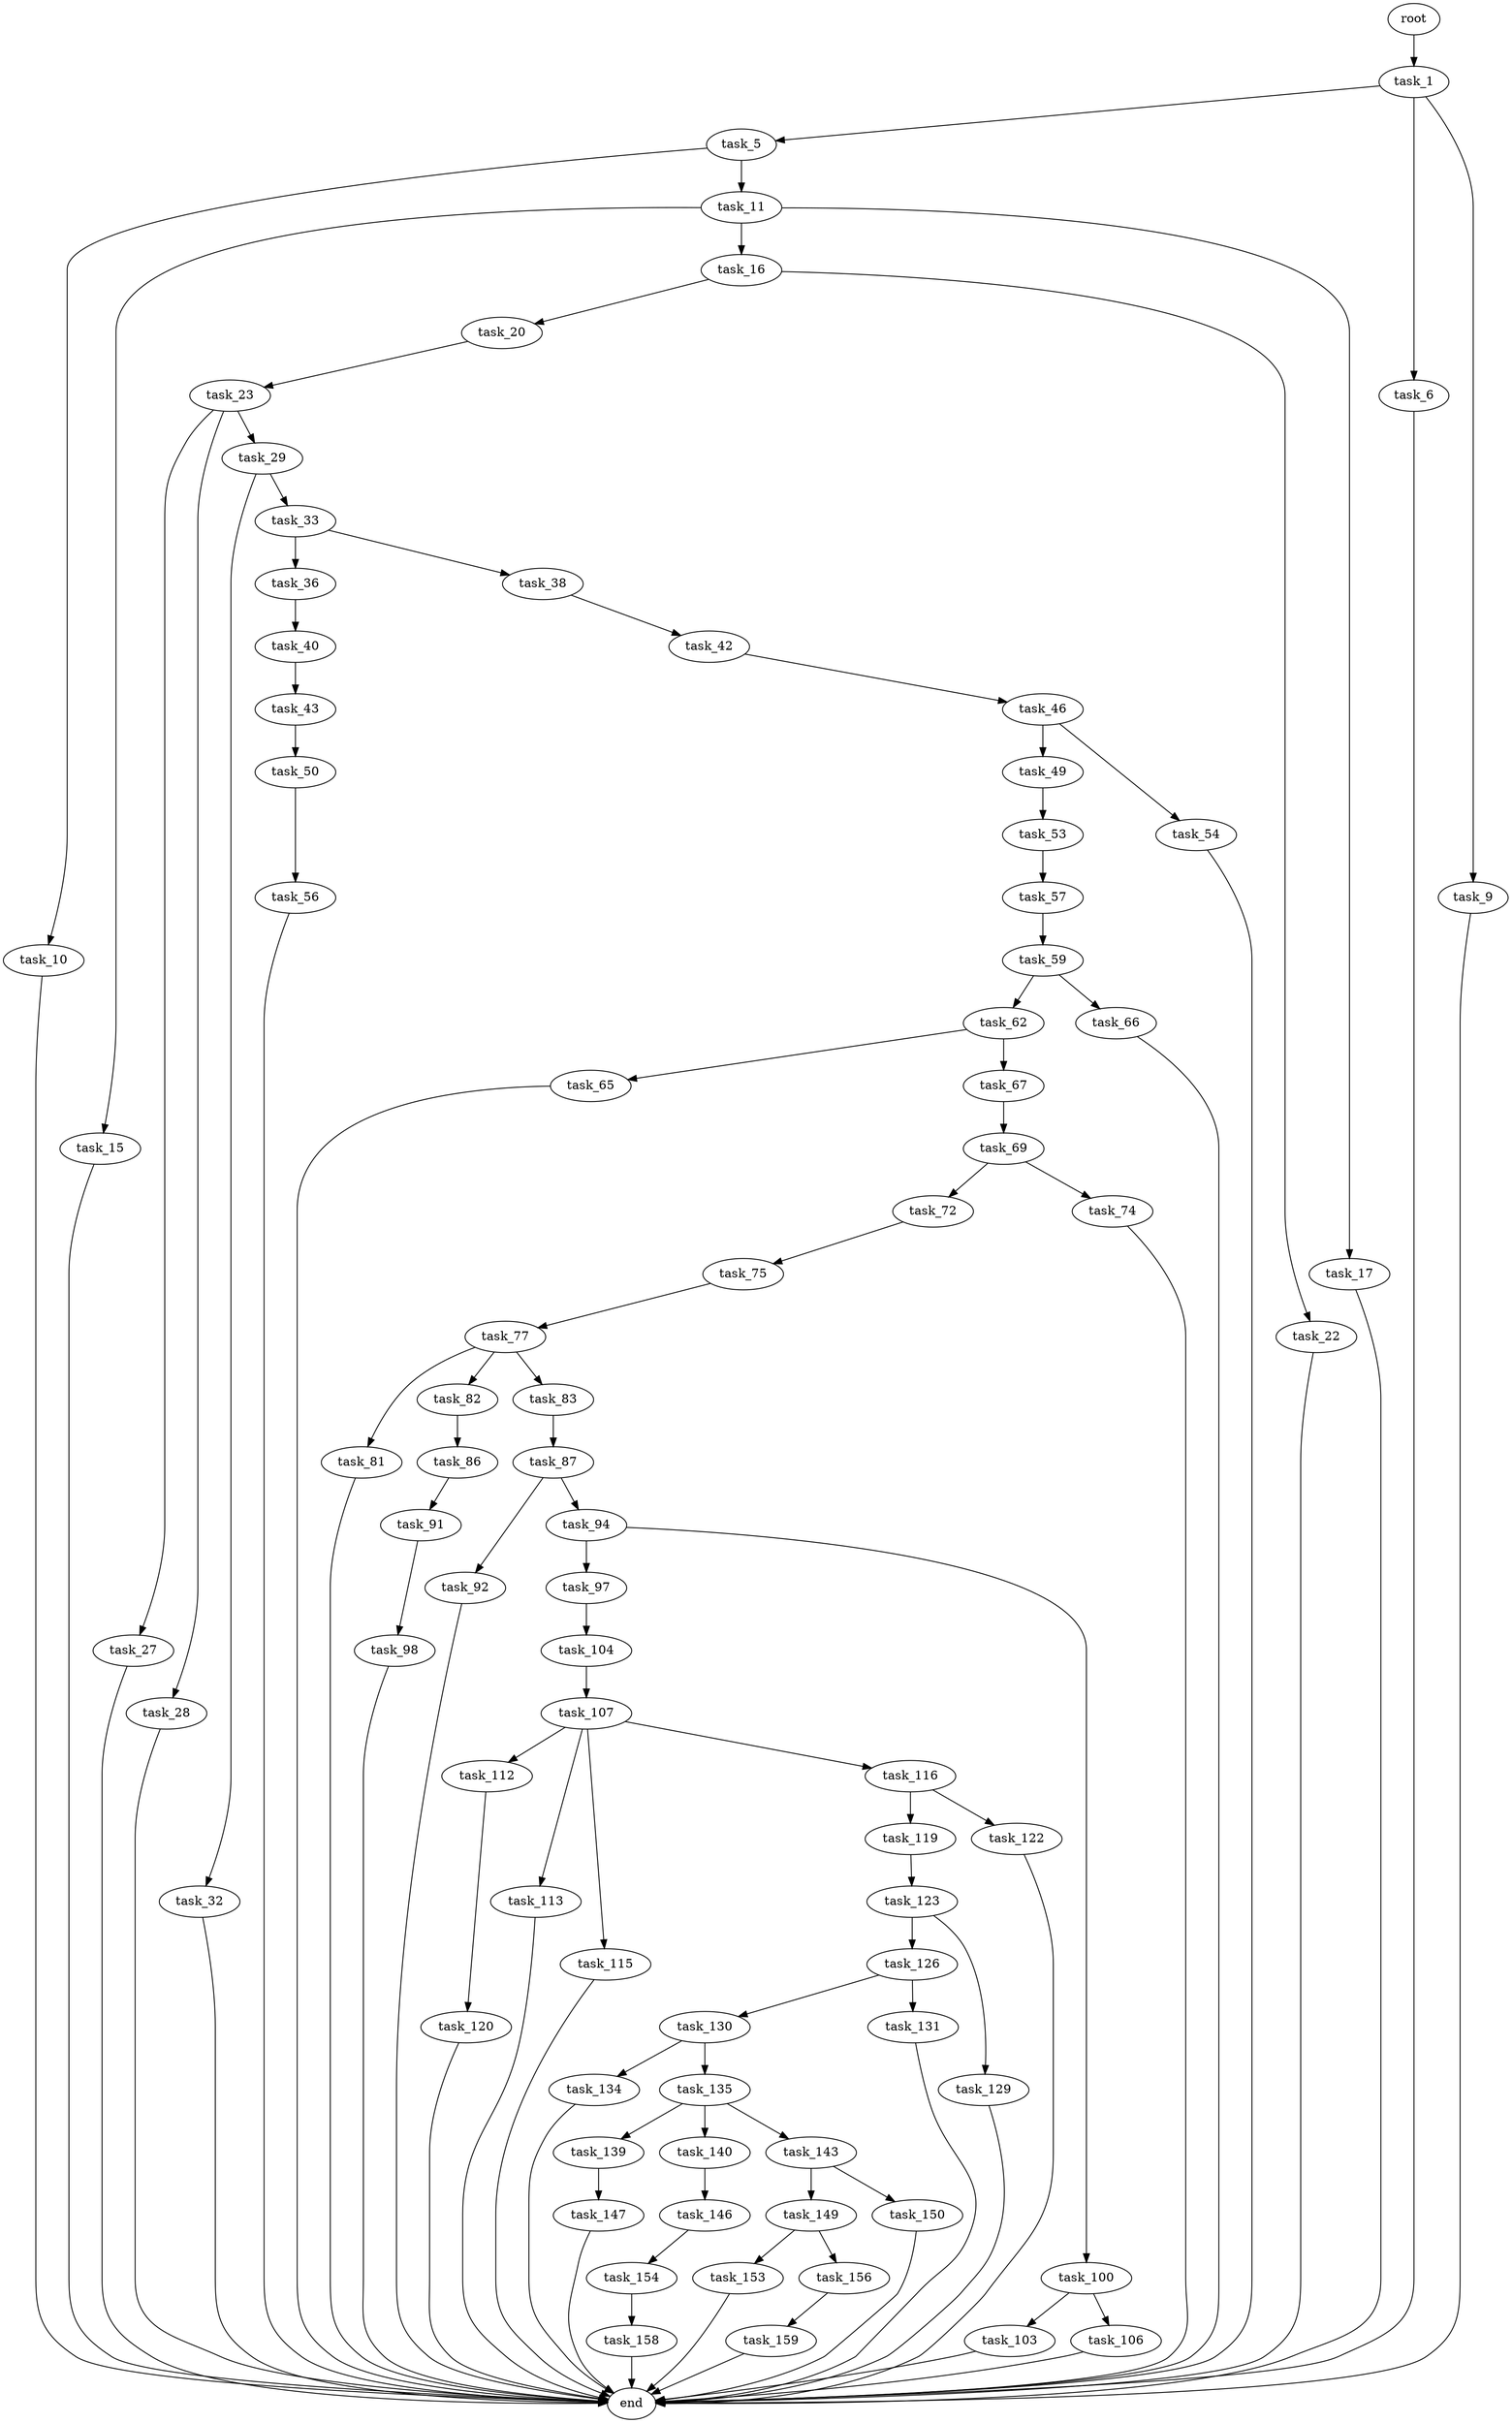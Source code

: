 digraph G {
  root [size="0.000000"];
  task_1 [size="134217728000.000000"];
  task_5 [size="423160970947.000000"];
  task_6 [size="355867437429.000000"];
  task_9 [size="1877527676.000000"];
  task_10 [size="1075557353360.000000"];
  task_11 [size="3645259257.000000"];
  end [size="0.000000"];
  task_15 [size="1008756668509.000000"];
  task_16 [size="3426571296.000000"];
  task_17 [size="9746616672.000000"];
  task_20 [size="2896346352.000000"];
  task_22 [size="872849467985.000000"];
  task_23 [size="603698712448.000000"];
  task_27 [size="24980344960.000000"];
  task_28 [size="549755813888.000000"];
  task_29 [size="6264005756.000000"];
  task_32 [size="650774138644.000000"];
  task_33 [size="46411327338.000000"];
  task_36 [size="8589934592.000000"];
  task_38 [size="23071176403.000000"];
  task_40 [size="49669911469.000000"];
  task_42 [size="31675516064.000000"];
  task_43 [size="1308761130.000000"];
  task_46 [size="6059359946.000000"];
  task_50 [size="591409560035.000000"];
  task_49 [size="506240091909.000000"];
  task_54 [size="7694207784.000000"];
  task_53 [size="68719476736.000000"];
  task_56 [size="1098578900661.000000"];
  task_57 [size="549755813888.000000"];
  task_59 [size="1175012203518.000000"];
  task_62 [size="273263706175.000000"];
  task_66 [size="47457860719.000000"];
  task_65 [size="9178377702.000000"];
  task_67 [size="549755813888.000000"];
  task_69 [size="68719476736.000000"];
  task_72 [size="231928233984.000000"];
  task_74 [size="8589934592.000000"];
  task_75 [size="341411174030.000000"];
  task_77 [size="8112118494.000000"];
  task_81 [size="10514660840.000000"];
  task_82 [size="368293445632.000000"];
  task_83 [size="23152579894.000000"];
  task_86 [size="68719476736.000000"];
  task_87 [size="4843099808.000000"];
  task_91 [size="611222611155.000000"];
  task_92 [size="596624640887.000000"];
  task_94 [size="17272174550.000000"];
  task_98 [size="134217728000.000000"];
  task_97 [size="549755813888.000000"];
  task_100 [size="23708431849.000000"];
  task_104 [size="7038524624.000000"];
  task_103 [size="1125436427709.000000"];
  task_106 [size="2970896520.000000"];
  task_107 [size="782757789696.000000"];
  task_112 [size="1073741824000.000000"];
  task_113 [size="3137556810.000000"];
  task_115 [size="259142403590.000000"];
  task_116 [size="77795993095.000000"];
  task_120 [size="695418365791.000000"];
  task_119 [size="134217728000.000000"];
  task_122 [size="34363077353.000000"];
  task_123 [size="134217728000.000000"];
  task_126 [size="327228990013.000000"];
  task_129 [size="750851560.000000"];
  task_130 [size="221173705946.000000"];
  task_131 [size="152103958744.000000"];
  task_134 [size="1073741824000.000000"];
  task_135 [size="134217728000.000000"];
  task_139 [size="134217728000.000000"];
  task_140 [size="1911799778.000000"];
  task_143 [size="247324450121.000000"];
  task_147 [size="276737222288.000000"];
  task_146 [size="13546350836.000000"];
  task_149 [size="94616840142.000000"];
  task_150 [size="231928233984.000000"];
  task_154 [size="368293445632.000000"];
  task_153 [size="68719476736.000000"];
  task_156 [size="36438230623.000000"];
  task_158 [size="130905654674.000000"];
  task_159 [size="8589934592.000000"];

  root -> task_1 [size="1.000000"];
  task_1 -> task_5 [size="209715200.000000"];
  task_1 -> task_6 [size="209715200.000000"];
  task_1 -> task_9 [size="209715200.000000"];
  task_5 -> task_10 [size="679477248.000000"];
  task_5 -> task_11 [size="679477248.000000"];
  task_6 -> end [size="1.000000"];
  task_9 -> end [size="1.000000"];
  task_10 -> end [size="1.000000"];
  task_11 -> task_15 [size="411041792.000000"];
  task_11 -> task_16 [size="411041792.000000"];
  task_11 -> task_17 [size="411041792.000000"];
  task_15 -> end [size="1.000000"];
  task_16 -> task_20 [size="134217728.000000"];
  task_16 -> task_22 [size="134217728.000000"];
  task_17 -> end [size="1.000000"];
  task_20 -> task_23 [size="134217728.000000"];
  task_22 -> end [size="1.000000"];
  task_23 -> task_27 [size="536870912.000000"];
  task_23 -> task_28 [size="536870912.000000"];
  task_23 -> task_29 [size="536870912.000000"];
  task_27 -> end [size="1.000000"];
  task_28 -> end [size="1.000000"];
  task_29 -> task_32 [size="301989888.000000"];
  task_29 -> task_33 [size="301989888.000000"];
  task_32 -> end [size="1.000000"];
  task_33 -> task_36 [size="838860800.000000"];
  task_33 -> task_38 [size="838860800.000000"];
  task_36 -> task_40 [size="33554432.000000"];
  task_38 -> task_42 [size="33554432.000000"];
  task_40 -> task_43 [size="838860800.000000"];
  task_42 -> task_46 [size="679477248.000000"];
  task_43 -> task_50 [size="33554432.000000"];
  task_46 -> task_49 [size="209715200.000000"];
  task_46 -> task_54 [size="209715200.000000"];
  task_50 -> task_56 [size="838860800.000000"];
  task_49 -> task_53 [size="411041792.000000"];
  task_54 -> end [size="1.000000"];
  task_53 -> task_57 [size="134217728.000000"];
  task_56 -> end [size="1.000000"];
  task_57 -> task_59 [size="536870912.000000"];
  task_59 -> task_62 [size="838860800.000000"];
  task_59 -> task_66 [size="838860800.000000"];
  task_62 -> task_65 [size="411041792.000000"];
  task_62 -> task_67 [size="411041792.000000"];
  task_66 -> end [size="1.000000"];
  task_65 -> end [size="1.000000"];
  task_67 -> task_69 [size="536870912.000000"];
  task_69 -> task_72 [size="134217728.000000"];
  task_69 -> task_74 [size="134217728.000000"];
  task_72 -> task_75 [size="301989888.000000"];
  task_74 -> end [size="1.000000"];
  task_75 -> task_77 [size="679477248.000000"];
  task_77 -> task_81 [size="536870912.000000"];
  task_77 -> task_82 [size="536870912.000000"];
  task_77 -> task_83 [size="536870912.000000"];
  task_81 -> end [size="1.000000"];
  task_82 -> task_86 [size="411041792.000000"];
  task_83 -> task_87 [size="838860800.000000"];
  task_86 -> task_91 [size="134217728.000000"];
  task_87 -> task_92 [size="134217728.000000"];
  task_87 -> task_94 [size="134217728.000000"];
  task_91 -> task_98 [size="411041792.000000"];
  task_92 -> end [size="1.000000"];
  task_94 -> task_97 [size="301989888.000000"];
  task_94 -> task_100 [size="301989888.000000"];
  task_98 -> end [size="1.000000"];
  task_97 -> task_104 [size="536870912.000000"];
  task_100 -> task_103 [size="33554432.000000"];
  task_100 -> task_106 [size="33554432.000000"];
  task_104 -> task_107 [size="134217728.000000"];
  task_103 -> end [size="1.000000"];
  task_106 -> end [size="1.000000"];
  task_107 -> task_112 [size="679477248.000000"];
  task_107 -> task_113 [size="679477248.000000"];
  task_107 -> task_115 [size="679477248.000000"];
  task_107 -> task_116 [size="679477248.000000"];
  task_112 -> task_120 [size="838860800.000000"];
  task_113 -> end [size="1.000000"];
  task_115 -> end [size="1.000000"];
  task_116 -> task_119 [size="75497472.000000"];
  task_116 -> task_122 [size="75497472.000000"];
  task_120 -> end [size="1.000000"];
  task_119 -> task_123 [size="209715200.000000"];
  task_122 -> end [size="1.000000"];
  task_123 -> task_126 [size="209715200.000000"];
  task_123 -> task_129 [size="209715200.000000"];
  task_126 -> task_130 [size="838860800.000000"];
  task_126 -> task_131 [size="838860800.000000"];
  task_129 -> end [size="1.000000"];
  task_130 -> task_134 [size="209715200.000000"];
  task_130 -> task_135 [size="209715200.000000"];
  task_131 -> end [size="1.000000"];
  task_134 -> end [size="1.000000"];
  task_135 -> task_139 [size="209715200.000000"];
  task_135 -> task_140 [size="209715200.000000"];
  task_135 -> task_143 [size="209715200.000000"];
  task_139 -> task_147 [size="209715200.000000"];
  task_140 -> task_146 [size="75497472.000000"];
  task_143 -> task_149 [size="411041792.000000"];
  task_143 -> task_150 [size="411041792.000000"];
  task_147 -> end [size="1.000000"];
  task_146 -> task_154 [size="536870912.000000"];
  task_149 -> task_153 [size="75497472.000000"];
  task_149 -> task_156 [size="75497472.000000"];
  task_150 -> end [size="1.000000"];
  task_154 -> task_158 [size="411041792.000000"];
  task_153 -> end [size="1.000000"];
  task_156 -> task_159 [size="33554432.000000"];
  task_158 -> end [size="1.000000"];
  task_159 -> end [size="1.000000"];
}
